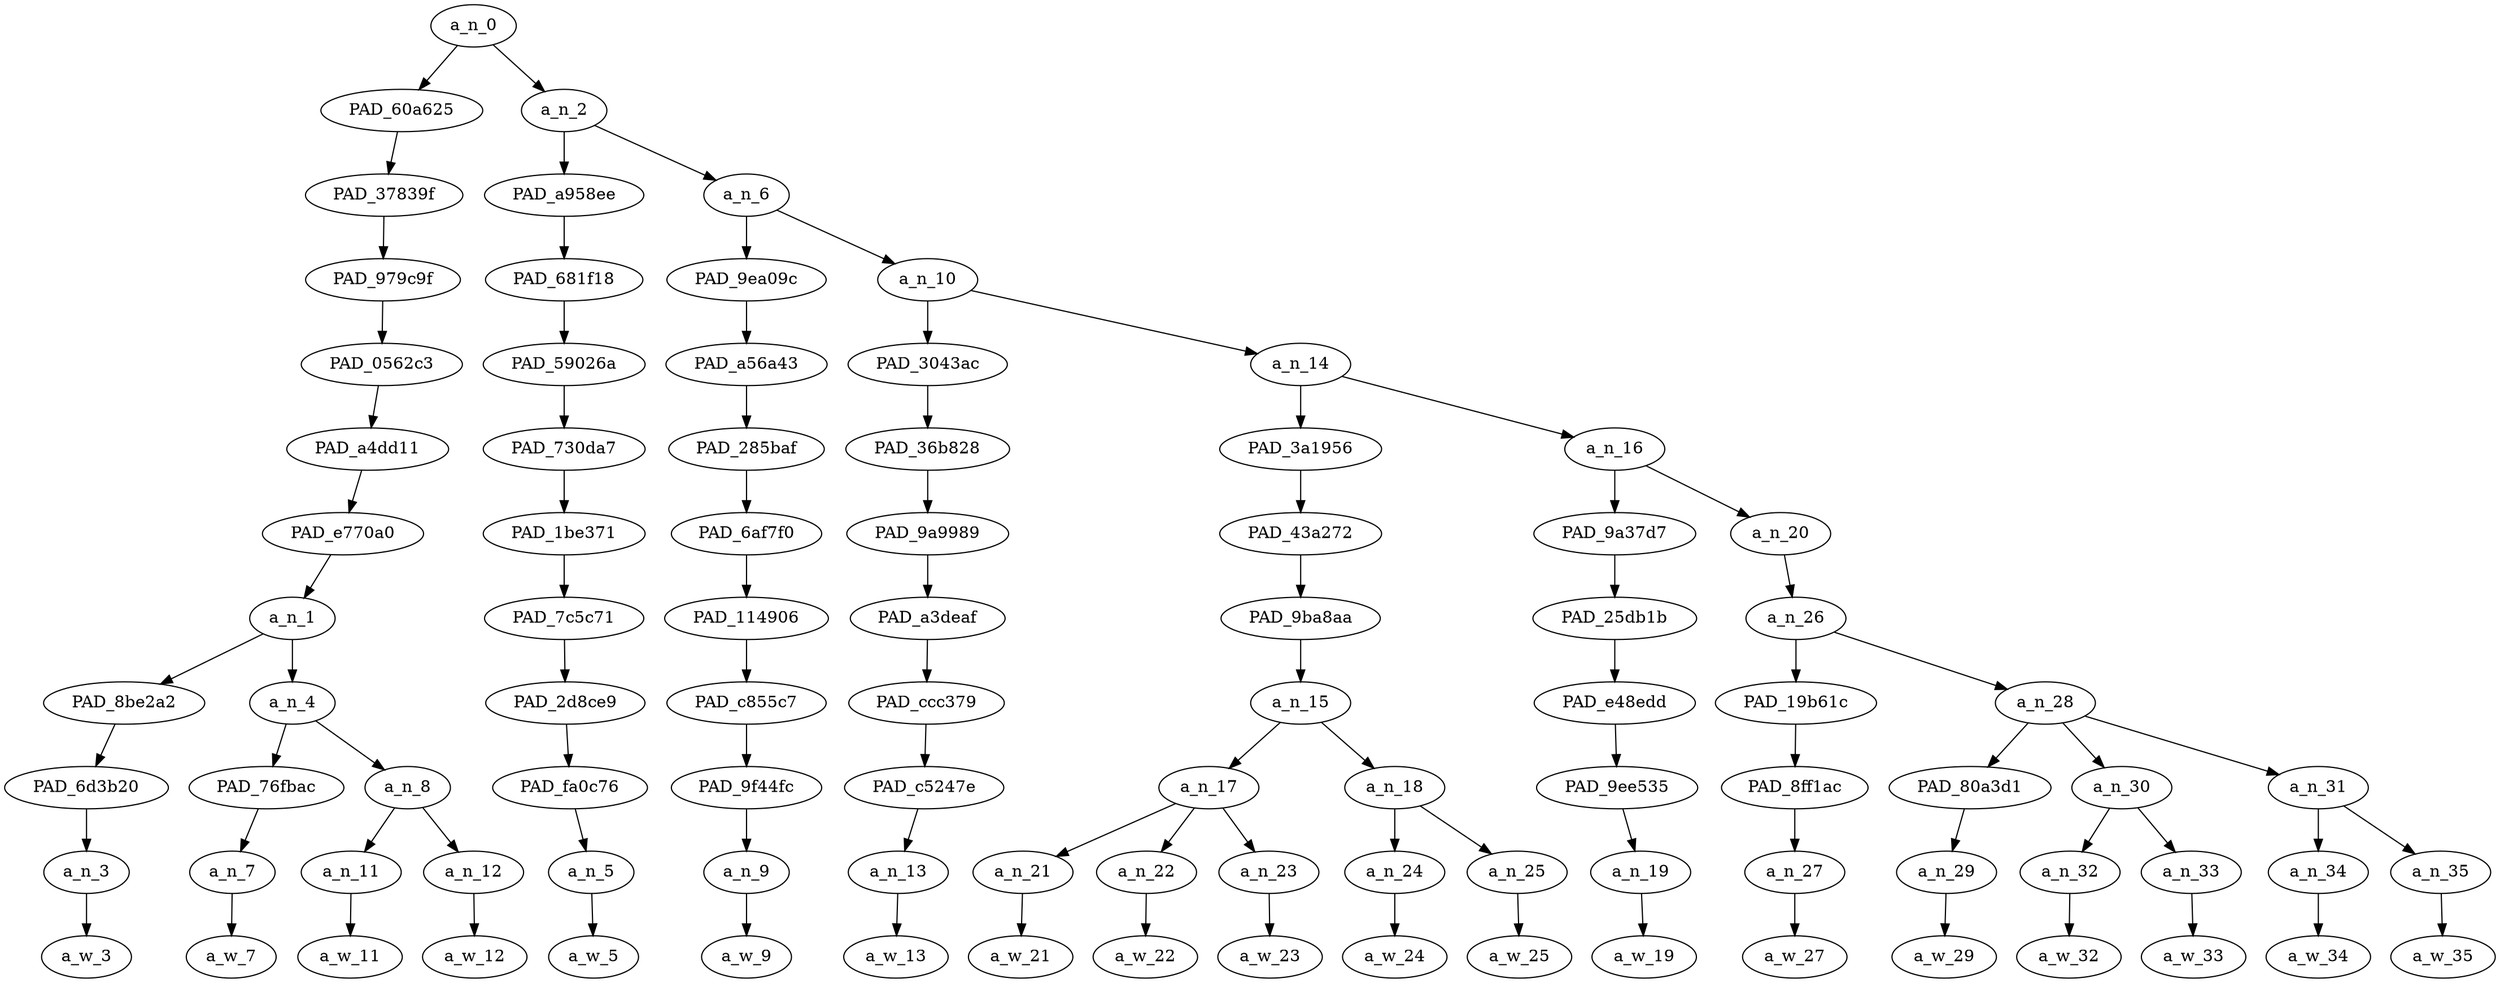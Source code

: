 strict digraph "" {
	a_n_0	[div_dir=1,
		index=0,
		level=11,
		pos="3.138020833333333,11!",
		text_span="[0, 1, 2, 3, 4, 5, 6, 7, 8, 9, 10, 11, 12, 13, 14, 15, 16, 17, 18]",
		value=1.00000001];
	PAD_60a625	[div_dir=1,
		index=0,
		level=10,
		pos="0.875,10!",
		text_span="[0, 1, 2, 3]",
		value=0.16705282];
	a_n_0 -> PAD_60a625;
	a_n_2	[div_dir=1,
		index=1,
		level=10,
		pos="5.401041666666666,10!",
		text_span="[4, 5, 6, 7, 8, 9, 10, 11, 12, 13, 14, 15, 16, 17, 18]",
		value=0.83182587];
	a_n_0 -> a_n_2;
	PAD_37839f	[div_dir=1,
		index=0,
		level=9,
		pos="0.875,9!",
		text_span="[0, 1, 2, 3]",
		value=0.16705282];
	PAD_60a625 -> PAD_37839f;
	PAD_979c9f	[div_dir=1,
		index=0,
		level=8,
		pos="0.875,8!",
		text_span="[0, 1, 2, 3]",
		value=0.16705282];
	PAD_37839f -> PAD_979c9f;
	PAD_0562c3	[div_dir=1,
		index=0,
		level=7,
		pos="0.875,7!",
		text_span="[0, 1, 2, 3]",
		value=0.16705282];
	PAD_979c9f -> PAD_0562c3;
	PAD_a4dd11	[div_dir=1,
		index=0,
		level=6,
		pos="0.875,6!",
		text_span="[0, 1, 2, 3]",
		value=0.16705282];
	PAD_0562c3 -> PAD_a4dd11;
	PAD_e770a0	[div_dir=1,
		index=0,
		level=5,
		pos="0.875,5!",
		text_span="[0, 1, 2, 3]",
		value=0.16705282];
	PAD_a4dd11 -> PAD_e770a0;
	a_n_1	[div_dir=1,
		index=0,
		level=4,
		pos="0.875,4!",
		text_span="[0, 1, 2, 3]",
		value=0.16705282];
	PAD_e770a0 -> a_n_1;
	PAD_8be2a2	[div_dir=1,
		index=0,
		level=3,
		pos="0.0,3!",
		text_span="[0]",
		value=0.05302045];
	a_n_1 -> PAD_8be2a2;
	a_n_4	[div_dir=1,
		index=1,
		level=3,
		pos="1.75,3!",
		text_span="[1, 2, 3]",
		value=0.11351553];
	a_n_1 -> a_n_4;
	PAD_6d3b20	[div_dir=1,
		index=0,
		level=2,
		pos="0.0,2!",
		text_span="[0]",
		value=0.05302045];
	PAD_8be2a2 -> PAD_6d3b20;
	a_n_3	[div_dir=1,
		index=0,
		level=1,
		pos="0.0,1!",
		text_span="[0]",
		value=0.05302045];
	PAD_6d3b20 -> a_n_3;
	a_w_3	[div_dir=0,
		index=0,
		level=0,
		pos="0,0!",
		text_span="[0]",
		value=like];
	a_n_3 -> a_w_3;
	PAD_76fbac	[div_dir=1,
		index=1,
		level=2,
		pos="1.0,2!",
		text_span="[1]",
		value=0.03355666];
	a_n_4 -> PAD_76fbac;
	a_n_8	[div_dir=1,
		index=2,
		level=2,
		pos="2.5,2!",
		text_span="[2, 3]",
		value=0.07971677];
	a_n_4 -> a_n_8;
	a_n_7	[div_dir=1,
		index=1,
		level=1,
		pos="1.0,1!",
		text_span="[1]",
		value=0.03355666];
	PAD_76fbac -> a_n_7;
	a_w_7	[div_dir=0,
		index=1,
		level=0,
		pos="1,0!",
		text_span="[1]",
		value=i];
	a_n_7 -> a_w_7;
	a_n_11	[div_dir=1,
		index=2,
		level=1,
		pos="2.0,1!",
		text_span="[2]",
		value=0.04225010];
	a_n_8 -> a_n_11;
	a_n_12	[div_dir=-1,
		index=3,
		level=1,
		pos="3.0,1!",
		text_span="[3]",
		value=0.03724114];
	a_n_8 -> a_n_12;
	a_w_11	[div_dir=0,
		index=2,
		level=0,
		pos="2,0!",
		text_span="[2]",
		value=care];
	a_n_11 -> a_w_11;
	a_w_12	[div_dir=0,
		index=3,
		level=0,
		pos="3,0!",
		text_span="[3]",
		value="<tong>"];
	a_n_12 -> a_w_12;
	PAD_a958ee	[div_dir=-1,
		index=1,
		level=9,
		pos="4.0,9!",
		text_span="[4]",
		value=0.02998065];
	a_n_2 -> PAD_a958ee;
	a_n_6	[div_dir=1,
		index=2,
		level=9,
		pos="6.802083333333333,9!",
		text_span="[5, 6, 7, 8, 9, 10, 11, 12, 13, 14, 15, 16, 17, 18]",
		value=0.80084726];
	a_n_2 -> a_n_6;
	PAD_681f18	[div_dir=-1,
		index=1,
		level=8,
		pos="4.0,8!",
		text_span="[4]",
		value=0.02998065];
	PAD_a958ee -> PAD_681f18;
	PAD_59026a	[div_dir=-1,
		index=1,
		level=7,
		pos="4.0,7!",
		text_span="[4]",
		value=0.02998065];
	PAD_681f18 -> PAD_59026a;
	PAD_730da7	[div_dir=-1,
		index=1,
		level=6,
		pos="4.0,6!",
		text_span="[4]",
		value=0.02998065];
	PAD_59026a -> PAD_730da7;
	PAD_1be371	[div_dir=-1,
		index=1,
		level=5,
		pos="4.0,5!",
		text_span="[4]",
		value=0.02998065];
	PAD_730da7 -> PAD_1be371;
	PAD_7c5c71	[div_dir=-1,
		index=1,
		level=4,
		pos="4.0,4!",
		text_span="[4]",
		value=0.02998065];
	PAD_1be371 -> PAD_7c5c71;
	PAD_2d8ce9	[div_dir=-1,
		index=2,
		level=3,
		pos="4.0,3!",
		text_span="[4]",
		value=0.02998065];
	PAD_7c5c71 -> PAD_2d8ce9;
	PAD_fa0c76	[div_dir=-1,
		index=3,
		level=2,
		pos="4.0,2!",
		text_span="[4]",
		value=0.02998065];
	PAD_2d8ce9 -> PAD_fa0c76;
	a_n_5	[div_dir=-1,
		index=4,
		level=1,
		pos="4.0,1!",
		text_span="[4]",
		value=0.02998065];
	PAD_fa0c76 -> a_n_5;
	a_w_5	[div_dir=0,
		index=4,
		level=0,
		pos="4,0!",
		text_span="[4]",
		value=is];
	a_n_5 -> a_w_5;
	PAD_9ea09c	[div_dir=1,
		index=2,
		level=8,
		pos="5.0,8!",
		text_span="[5]",
		value=0.06432578];
	a_n_6 -> PAD_9ea09c;
	a_n_10	[div_dir=1,
		index=3,
		level=8,
		pos="8.604166666666666,8!",
		text_span="[6, 7, 8, 9, 10, 11, 12, 13, 14, 15, 16, 17, 18]",
		value=0.73547876];
	a_n_6 -> a_n_10;
	PAD_a56a43	[div_dir=1,
		index=2,
		level=7,
		pos="5.0,7!",
		text_span="[5]",
		value=0.06432578];
	PAD_9ea09c -> PAD_a56a43;
	PAD_285baf	[div_dir=1,
		index=2,
		level=6,
		pos="5.0,6!",
		text_span="[5]",
		value=0.06432578];
	PAD_a56a43 -> PAD_285baf;
	PAD_6af7f0	[div_dir=1,
		index=2,
		level=5,
		pos="5.0,5!",
		text_span="[5]",
		value=0.06432578];
	PAD_285baf -> PAD_6af7f0;
	PAD_114906	[div_dir=1,
		index=2,
		level=4,
		pos="5.0,4!",
		text_span="[5]",
		value=0.06432578];
	PAD_6af7f0 -> PAD_114906;
	PAD_c855c7	[div_dir=1,
		index=3,
		level=3,
		pos="5.0,3!",
		text_span="[5]",
		value=0.06432578];
	PAD_114906 -> PAD_c855c7;
	PAD_9f44fc	[div_dir=1,
		index=4,
		level=2,
		pos="5.0,2!",
		text_span="[5]",
		value=0.06432578];
	PAD_c855c7 -> PAD_9f44fc;
	a_n_9	[div_dir=1,
		index=5,
		level=1,
		pos="5.0,1!",
		text_span="[5]",
		value=0.06432578];
	PAD_9f44fc -> a_n_9;
	a_w_9	[div_dir=0,
		index=5,
		level=0,
		pos="5,0!",
		text_span="[5]",
		value=bitching];
	a_n_9 -> a_w_9;
	PAD_3043ac	[div_dir=1,
		index=3,
		level=7,
		pos="6.0,7!",
		text_span="[6]",
		value=0.02500734];
	a_n_10 -> PAD_3043ac;
	a_n_14	[div_dir=1,
		index=4,
		level=7,
		pos="11.208333333333332,7!",
		text_span="[7, 8, 9, 10, 11, 12, 13, 14, 15, 16, 17, 18]",
		value=0.70942739];
	a_n_10 -> a_n_14;
	PAD_36b828	[div_dir=1,
		index=3,
		level=6,
		pos="6.0,6!",
		text_span="[6]",
		value=0.02500734];
	PAD_3043ac -> PAD_36b828;
	PAD_9a9989	[div_dir=1,
		index=3,
		level=5,
		pos="6.0,5!",
		text_span="[6]",
		value=0.02500734];
	PAD_36b828 -> PAD_9a9989;
	PAD_a3deaf	[div_dir=1,
		index=3,
		level=4,
		pos="6.0,4!",
		text_span="[6]",
		value=0.02500734];
	PAD_9a9989 -> PAD_a3deaf;
	PAD_ccc379	[div_dir=1,
		index=4,
		level=3,
		pos="6.0,3!",
		text_span="[6]",
		value=0.02500734];
	PAD_a3deaf -> PAD_ccc379;
	PAD_c5247e	[div_dir=1,
		index=5,
		level=2,
		pos="6.0,2!",
		text_span="[6]",
		value=0.02500734];
	PAD_ccc379 -> PAD_c5247e;
	a_n_13	[div_dir=1,
		index=6,
		level=1,
		pos="6.0,1!",
		text_span="[6]",
		value=0.02500734];
	PAD_c5247e -> a_n_13;
	a_w_13	[div_dir=0,
		index=6,
		level=0,
		pos="6,0!",
		text_span="[6]",
		value=to];
	a_n_13 -> a_w_13;
	PAD_3a1956	[div_dir=1,
		index=4,
		level=6,
		pos="9.25,6!",
		text_span="[7, 8, 9, 10, 11]",
		value=0.43796157];
	a_n_14 -> PAD_3a1956;
	a_n_16	[div_dir=1,
		index=5,
		level=6,
		pos="13.166666666666666,6!",
		text_span="[12, 13, 14, 15, 16, 17, 18]",
		value=0.27038633];
	a_n_14 -> a_n_16;
	PAD_43a272	[div_dir=1,
		index=4,
		level=5,
		pos="9.25,5!",
		text_span="[7, 8, 9, 10, 11]",
		value=0.43796157];
	PAD_3a1956 -> PAD_43a272;
	PAD_9ba8aa	[div_dir=1,
		index=4,
		level=4,
		pos="9.25,4!",
		text_span="[7, 8, 9, 10, 11]",
		value=0.43796157];
	PAD_43a272 -> PAD_9ba8aa;
	a_n_15	[div_dir=1,
		index=5,
		level=3,
		pos="9.25,3!",
		text_span="[7, 8, 9, 10, 11]",
		value=0.43796157];
	PAD_9ba8aa -> a_n_15;
	a_n_17	[div_dir=1,
		index=6,
		level=2,
		pos="8.0,2!",
		text_span="[7, 8, 9]",
		value=0.37806499];
	a_n_15 -> a_n_17;
	a_n_18	[div_dir=1,
		index=7,
		level=2,
		pos="10.5,2!",
		text_span="[10, 11]",
		value=0.05846535];
	a_n_15 -> a_n_18;
	a_n_21	[div_dir=1,
		index=7,
		level=1,
		pos="7.0,1!",
		text_span="[7]",
		value=0.03632786];
	a_n_17 -> a_n_21;
	a_n_22	[div_dir=1,
		index=8,
		level=1,
		pos="8.0,1!",
		text_span="[8]",
		value=0.07164688];
	a_n_17 -> a_n_22;
	a_n_23	[div_dir=1,
		index=9,
		level=1,
		pos="9.0,1!",
		text_span="[9]",
		value=0.26842052];
	a_n_17 -> a_n_23;
	a_w_21	[div_dir=0,
		index=7,
		level=0,
		pos="7,0!",
		text_span="[7]",
		value=a];
	a_n_21 -> a_w_21;
	a_w_22	[div_dir=0,
		index=8,
		level=0,
		pos="8,0!",
		text_span="[8]",
		value=stupid];
	a_n_22 -> a_w_22;
	a_w_23	[div_dir=0,
		index=9,
		level=0,
		pos="9,0!",
		text_span="[9]",
		value=beaner];
	a_n_23 -> a_w_23;
	a_n_24	[div_dir=1,
		index=10,
		level=1,
		pos="10.0,1!",
		text_span="[10]",
		value=0.03115105];
	a_n_18 -> a_n_24;
	a_n_25	[div_dir=1,
		index=11,
		level=1,
		pos="11.0,1!",
		text_span="[11]",
		value=0.02718315];
	a_n_18 -> a_n_25;
	a_w_24	[div_dir=0,
		index=10,
		level=0,
		pos="10,0!",
		text_span="[10]",
		value=like1];
	a_n_24 -> a_w_24;
	a_w_25	[div_dir=0,
		index=11,
		level=0,
		pos="11,0!",
		text_span="[11]",
		value=me];
	a_n_25 -> a_w_25;
	PAD_9a37d7	[div_dir=-1,
		index=5,
		level=5,
		pos="12.0,5!",
		text_span="[12]",
		value=0.02440883];
	a_n_16 -> PAD_9a37d7;
	a_n_20	[div_dir=1,
		index=6,
		level=5,
		pos="14.333333333333332,5!",
		text_span="[13, 14, 15, 16, 17, 18]",
		value=0.24582265];
	a_n_16 -> a_n_20;
	PAD_25db1b	[div_dir=-1,
		index=5,
		level=4,
		pos="12.0,4!",
		text_span="[12]",
		value=0.02440883];
	PAD_9a37d7 -> PAD_25db1b;
	PAD_e48edd	[div_dir=-1,
		index=6,
		level=3,
		pos="12.0,3!",
		text_span="[12]",
		value=0.02440883];
	PAD_25db1b -> PAD_e48edd;
	PAD_9ee535	[div_dir=-1,
		index=8,
		level=2,
		pos="12.0,2!",
		text_span="[12]",
		value=0.02440883];
	PAD_e48edd -> PAD_9ee535;
	a_n_19	[div_dir=-1,
		index=12,
		level=1,
		pos="12.0,1!",
		text_span="[12]",
		value=0.02440883];
	PAD_9ee535 -> a_n_19;
	a_w_19	[div_dir=0,
		index=12,
		level=0,
		pos="12,0!",
		text_span="[12]",
		value=going];
	a_n_19 -> a_w_19;
	a_n_26	[div_dir=1,
		index=6,
		level=4,
		pos="14.333333333333332,4!",
		text_span="[13, 14, 15, 16, 17, 18]",
		value=0.24564727];
	a_n_20 -> a_n_26;
	PAD_19b61c	[div_dir=-1,
		index=7,
		level=3,
		pos="13.0,3!",
		text_span="[13]",
		value=0.02171361];
	a_n_26 -> PAD_19b61c;
	a_n_28	[div_dir=1,
		index=8,
		level=3,
		pos="15.666666666666666,3!",
		text_span="[14, 15, 16, 17, 18]",
		value=0.22375828];
	a_n_26 -> a_n_28;
	PAD_8ff1ac	[div_dir=-1,
		index=9,
		level=2,
		pos="13.0,2!",
		text_span="[13]",
		value=0.02171361];
	PAD_19b61c -> PAD_8ff1ac;
	a_n_27	[div_dir=-1,
		index=13,
		level=1,
		pos="13.0,1!",
		text_span="[13]",
		value=0.02171361];
	PAD_8ff1ac -> a_n_27;
	a_w_27	[div_dir=0,
		index=13,
		level=0,
		pos="13,0!",
		text_span="[13]",
		value=to1];
	a_n_27 -> a_w_27;
	PAD_80a3d1	[div_dir=1,
		index=10,
		level=2,
		pos="14.0,2!",
		text_span="[14]",
		value=0.03415063];
	a_n_28 -> PAD_80a3d1;
	a_n_30	[div_dir=-1,
		index=11,
		level=2,
		pos="15.5,2!",
		text_span="[15, 16]",
		value=0.09355929];
	a_n_28 -> a_n_30;
	a_n_31	[div_dir=1,
		index=12,
		level=2,
		pos="17.5,2!",
		text_span="[17, 18]",
		value=0.09581364];
	a_n_28 -> a_n_31;
	a_n_29	[div_dir=1,
		index=14,
		level=1,
		pos="14.0,1!",
		text_span="[14]",
		value=0.03415063];
	PAD_80a3d1 -> a_n_29;
	a_w_29	[div_dir=0,
		index=14,
		level=0,
		pos="14,0!",
		text_span="[14]",
		value=fix];
	a_n_29 -> a_w_29;
	a_n_32	[div_dir=1,
		index=15,
		level=1,
		pos="15.0,1!",
		text_span="[15]",
		value=0.03531807];
	a_n_30 -> a_n_32;
	a_n_33	[div_dir=-1,
		index=16,
		level=1,
		pos="16.0,1!",
		text_span="[16]",
		value=0.05803878];
	a_n_30 -> a_n_33;
	a_w_32	[div_dir=0,
		index=15,
		level=0,
		pos="15,0!",
		text_span="[15]",
		value=that];
	a_n_32 -> a_w_32;
	a_w_33	[div_dir=0,
		index=16,
		level=0,
		pos="16,0!",
		text_span="[16]",
		value=nope];
	a_n_33 -> a_w_33;
	a_n_34	[div_dir=1,
		index=17,
		level=1,
		pos="17.0,1!",
		text_span="[17]",
		value=0.04199436];
	a_n_31 -> a_n_34;
	a_n_35	[div_dir=1,
		index=18,
		level=1,
		pos="18.0,1!",
		text_span="[18]",
		value=0.05347651];
	a_n_31 -> a_n_35;
	a_w_34	[div_dir=0,
		index=17,
		level=0,
		pos="17,0!",
		text_span="[17]",
		value=good];
	a_n_34 -> a_w_34;
	a_w_35	[div_dir=0,
		index=18,
		level=0,
		pos="18,0!",
		text_span="[18]",
		value=luck];
	a_n_35 -> a_w_35;
}
